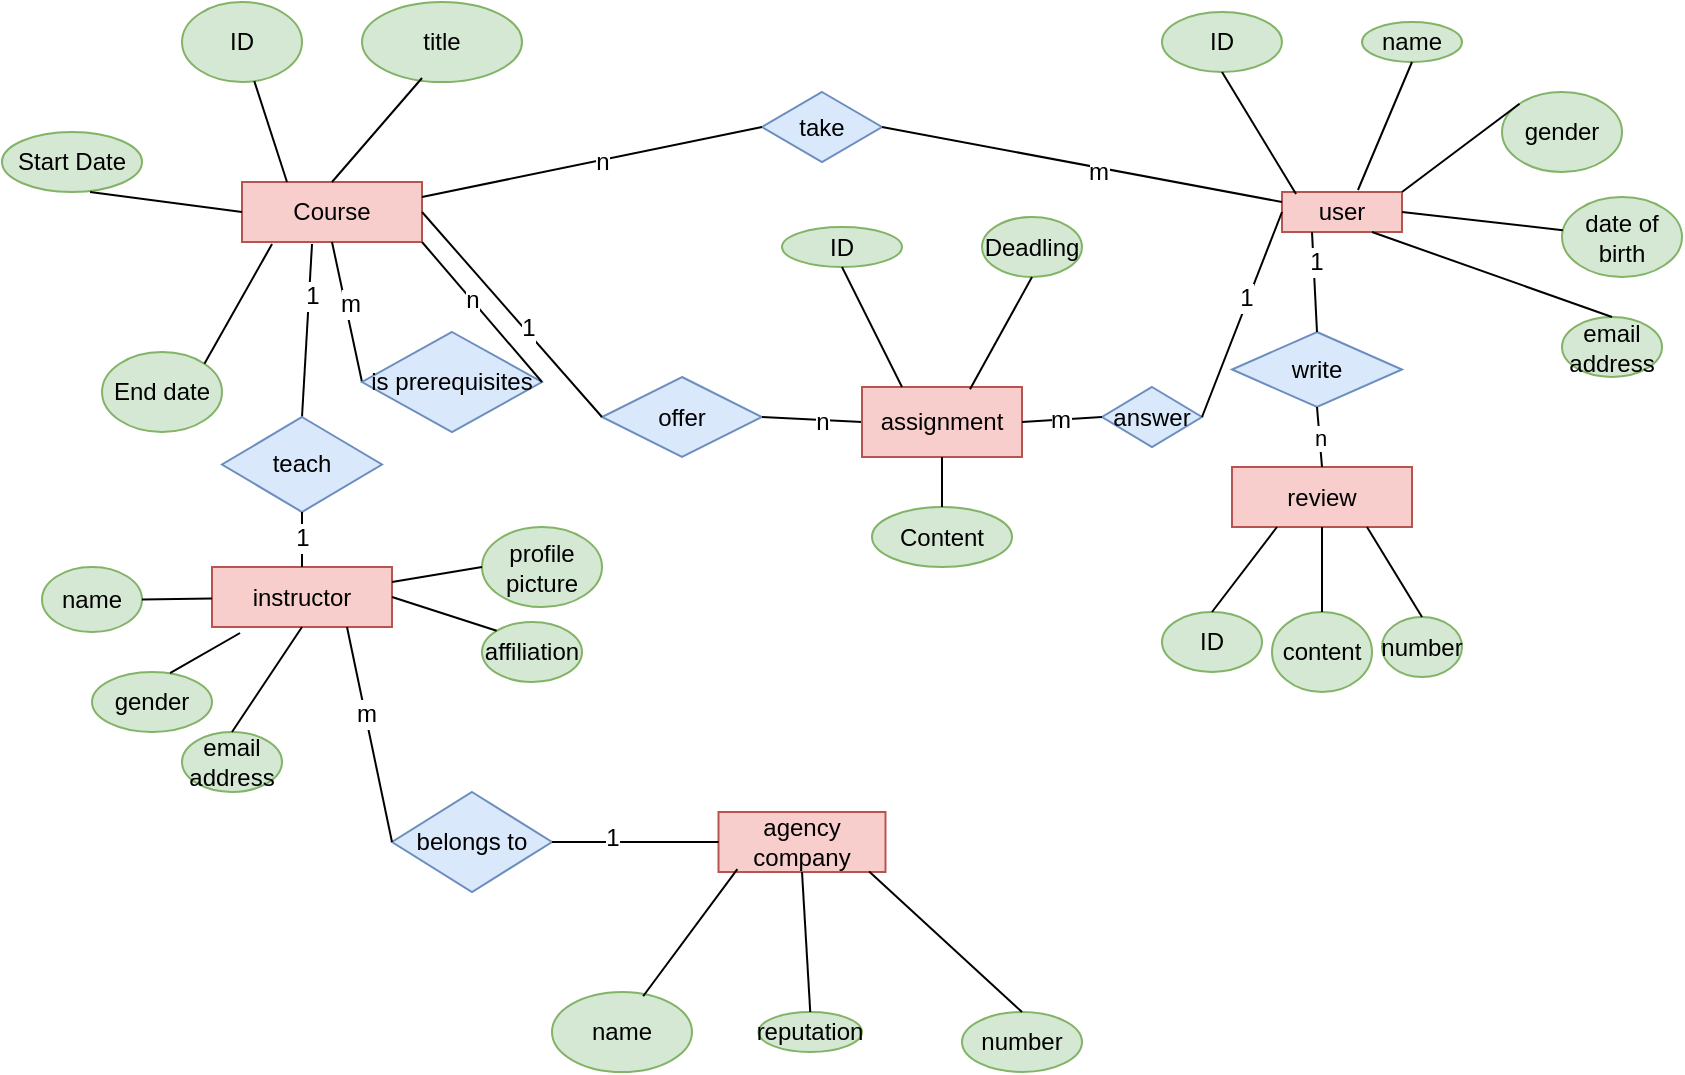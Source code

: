 <mxfile version="12.6.4" type="github">
  <diagram id="yNR6yPrqRglq0oeF5hS5" name="Page-1">
    <mxGraphModel dx="1773" dy="554" grid="1" gridSize="10" guides="1" tooltips="1" connect="1" arrows="1" fold="1" page="1" pageScale="1" pageWidth="827" pageHeight="1169" math="0" shadow="0">
      <root>
        <mxCell id="0"/>
        <mxCell id="1" parent="0"/>
        <mxCell id="lMsgz_5FlAVxc4RHLTfQ-1" value="Course" style="rounded=0;whiteSpace=wrap;html=1;fillColor=#f8cecc;strokeColor=#b85450;" parent="1" vertex="1">
          <mxGeometry x="90" y="135" width="90" height="30" as="geometry"/>
        </mxCell>
        <mxCell id="lMsgz_5FlAVxc4RHLTfQ-2" value="ID&lt;br&gt;" style="ellipse;whiteSpace=wrap;html=1;fillColor=#d5e8d4;strokeColor=#82b366;" parent="1" vertex="1">
          <mxGeometry x="60" y="45" width="60" height="40" as="geometry"/>
        </mxCell>
        <mxCell id="lMsgz_5FlAVxc4RHLTfQ-3" value="" style="endArrow=none;html=1;entryX=0.25;entryY=0;entryDx=0;entryDy=0;" parent="1" source="lMsgz_5FlAVxc4RHLTfQ-2" target="lMsgz_5FlAVxc4RHLTfQ-1" edge="1">
          <mxGeometry width="50" height="50" relative="1" as="geometry">
            <mxPoint x="170" y="290" as="sourcePoint"/>
            <mxPoint x="220" y="190" as="targetPoint"/>
          </mxGeometry>
        </mxCell>
        <mxCell id="lMsgz_5FlAVxc4RHLTfQ-4" value="title" style="ellipse;whiteSpace=wrap;html=1;fillColor=#d5e8d4;strokeColor=#82b366;" parent="1" vertex="1">
          <mxGeometry x="150" y="45" width="80" height="40" as="geometry"/>
        </mxCell>
        <mxCell id="lMsgz_5FlAVxc4RHLTfQ-5" value="" style="endArrow=none;html=1;entryX=0.375;entryY=0.95;entryDx=0;entryDy=0;entryPerimeter=0;exitX=0.5;exitY=0;exitDx=0;exitDy=0;" parent="1" source="lMsgz_5FlAVxc4RHLTfQ-1" target="lMsgz_5FlAVxc4RHLTfQ-4" edge="1">
          <mxGeometry width="50" height="50" relative="1" as="geometry">
            <mxPoint x="170" y="290" as="sourcePoint"/>
            <mxPoint x="220" y="240" as="targetPoint"/>
          </mxGeometry>
        </mxCell>
        <mxCell id="lMsgz_5FlAVxc4RHLTfQ-6" value="End date" style="ellipse;whiteSpace=wrap;html=1;fillColor=#d5e8d4;strokeColor=#82b366;" parent="1" vertex="1">
          <mxGeometry x="20" y="220" width="60" height="40" as="geometry"/>
        </mxCell>
        <mxCell id="lMsgz_5FlAVxc4RHLTfQ-7" value="" style="endArrow=none;html=1;exitX=1;exitY=0;exitDx=0;exitDy=0;entryX=0.167;entryY=1.033;entryDx=0;entryDy=0;entryPerimeter=0;" parent="1" source="lMsgz_5FlAVxc4RHLTfQ-6" target="lMsgz_5FlAVxc4RHLTfQ-1" edge="1">
          <mxGeometry width="50" height="50" relative="1" as="geometry">
            <mxPoint x="130" y="370" as="sourcePoint"/>
            <mxPoint x="207" y="219" as="targetPoint"/>
          </mxGeometry>
        </mxCell>
        <mxCell id="lMsgz_5FlAVxc4RHLTfQ-8" value="Start Date" style="ellipse;whiteSpace=wrap;html=1;fillColor=#d5e8d4;strokeColor=#82b366;" parent="1" vertex="1">
          <mxGeometry x="-30" y="110" width="70" height="30" as="geometry"/>
        </mxCell>
        <mxCell id="lMsgz_5FlAVxc4RHLTfQ-9" value="" style="endArrow=none;html=1;exitX=0.629;exitY=1;exitDx=0;exitDy=0;exitPerimeter=0;entryX=0;entryY=0.5;entryDx=0;entryDy=0;" parent="1" source="lMsgz_5FlAVxc4RHLTfQ-8" target="lMsgz_5FlAVxc4RHLTfQ-1" edge="1">
          <mxGeometry width="50" height="50" relative="1" as="geometry">
            <mxPoint x="130" y="370" as="sourcePoint"/>
            <mxPoint x="230" y="220" as="targetPoint"/>
          </mxGeometry>
        </mxCell>
        <mxCell id="lMsgz_5FlAVxc4RHLTfQ-11" value="" style="endArrow=none;html=1;entryX=0.5;entryY=1;entryDx=0;entryDy=0;exitX=0;exitY=0.5;exitDx=0;exitDy=0;" parent="1" source="lMsgz_5FlAVxc4RHLTfQ-92" target="lMsgz_5FlAVxc4RHLTfQ-1" edge="1">
          <mxGeometry width="50" height="50" relative="1" as="geometry">
            <mxPoint x="188.787" y="229.393" as="sourcePoint"/>
            <mxPoint x="180" y="330" as="targetPoint"/>
          </mxGeometry>
        </mxCell>
        <mxCell id="6eNMQlemD6CoiYL7Ca_S-4" value="m" style="text;html=1;align=center;verticalAlign=middle;resizable=0;points=[];labelBackgroundColor=#ffffff;" parent="lMsgz_5FlAVxc4RHLTfQ-11" vertex="1" connectable="0">
          <mxGeometry x="0.134" y="-2" relative="1" as="geometry">
            <mxPoint y="1" as="offset"/>
          </mxGeometry>
        </mxCell>
        <mxCell id="lMsgz_5FlAVxc4RHLTfQ-12" value="offer" style="rhombus;whiteSpace=wrap;html=1;fillColor=#dae8fc;strokeColor=#6c8ebf;" parent="1" vertex="1">
          <mxGeometry x="270" y="232.5" width="80" height="40" as="geometry"/>
        </mxCell>
        <mxCell id="lMsgz_5FlAVxc4RHLTfQ-13" value="" style="endArrow=none;html=1;entryX=0;entryY=0.5;entryDx=0;entryDy=0;exitX=1;exitY=0.5;exitDx=0;exitDy=0;" parent="1" source="lMsgz_5FlAVxc4RHLTfQ-1" target="lMsgz_5FlAVxc4RHLTfQ-12" edge="1">
          <mxGeometry width="50" height="50" relative="1" as="geometry">
            <mxPoint x="130" y="380" as="sourcePoint"/>
            <mxPoint x="290" y="210" as="targetPoint"/>
          </mxGeometry>
        </mxCell>
        <mxCell id="6eNMQlemD6CoiYL7Ca_S-6" value="1" style="text;html=1;align=center;verticalAlign=middle;resizable=0;points=[];labelBackgroundColor=#ffffff;" parent="lMsgz_5FlAVxc4RHLTfQ-13" vertex="1" connectable="0">
          <mxGeometry x="0.141" y="2" relative="1" as="geometry">
            <mxPoint as="offset"/>
          </mxGeometry>
        </mxCell>
        <mxCell id="lMsgz_5FlAVxc4RHLTfQ-14" value="" style="endArrow=none;html=1;exitX=1;exitY=0.5;exitDx=0;exitDy=0;entryX=0;entryY=0.5;entryDx=0;entryDy=0;" parent="1" source="lMsgz_5FlAVxc4RHLTfQ-12" target="lMsgz_5FlAVxc4RHLTfQ-15" edge="1">
          <mxGeometry width="50" height="50" relative="1" as="geometry">
            <mxPoint x="403" y="302.5" as="sourcePoint"/>
            <mxPoint x="460" y="252.5" as="targetPoint"/>
          </mxGeometry>
        </mxCell>
        <mxCell id="6eNMQlemD6CoiYL7Ca_S-7" value="n" style="text;html=1;align=center;verticalAlign=middle;resizable=0;points=[];labelBackgroundColor=#ffffff;" parent="lMsgz_5FlAVxc4RHLTfQ-14" vertex="1" connectable="0">
          <mxGeometry x="0.607" y="-3" relative="1" as="geometry">
            <mxPoint x="-9.8" y="-2.49" as="offset"/>
          </mxGeometry>
        </mxCell>
        <mxCell id="lMsgz_5FlAVxc4RHLTfQ-15" value="assignment" style="rounded=0;whiteSpace=wrap;html=1;fillColor=#f8cecc;strokeColor=#b85450;" parent="1" vertex="1">
          <mxGeometry x="400" y="237.5" width="80" height="35" as="geometry"/>
        </mxCell>
        <mxCell id="lMsgz_5FlAVxc4RHLTfQ-16" value="ID" style="ellipse;whiteSpace=wrap;html=1;fillColor=#d5e8d4;strokeColor=#82b366;" parent="1" vertex="1">
          <mxGeometry x="360" y="157.5" width="60" height="20" as="geometry"/>
        </mxCell>
        <mxCell id="lMsgz_5FlAVxc4RHLTfQ-17" value="Deadling" style="ellipse;whiteSpace=wrap;html=1;fillColor=#d5e8d4;strokeColor=#82b366;" parent="1" vertex="1">
          <mxGeometry x="460" y="152.5" width="50" height="30" as="geometry"/>
        </mxCell>
        <mxCell id="lMsgz_5FlAVxc4RHLTfQ-18" value="Content" style="ellipse;whiteSpace=wrap;html=1;fillColor=#d5e8d4;strokeColor=#82b366;" parent="1" vertex="1">
          <mxGeometry x="405" y="297.5" width="70" height="30" as="geometry"/>
        </mxCell>
        <mxCell id="lMsgz_5FlAVxc4RHLTfQ-19" value="" style="endArrow=none;html=1;entryX=0.5;entryY=1;entryDx=0;entryDy=0;exitX=0.25;exitY=0;exitDx=0;exitDy=0;" parent="1" source="lMsgz_5FlAVxc4RHLTfQ-15" target="lMsgz_5FlAVxc4RHLTfQ-16" edge="1">
          <mxGeometry width="50" height="50" relative="1" as="geometry">
            <mxPoint x="100" y="482.5" as="sourcePoint"/>
            <mxPoint x="370" y="262.5" as="targetPoint"/>
          </mxGeometry>
        </mxCell>
        <mxCell id="lMsgz_5FlAVxc4RHLTfQ-20" value="" style="endArrow=none;html=1;exitX=0.675;exitY=0.033;exitDx=0;exitDy=0;exitPerimeter=0;entryX=0.5;entryY=1;entryDx=0;entryDy=0;" parent="1" source="lMsgz_5FlAVxc4RHLTfQ-15" target="lMsgz_5FlAVxc4RHLTfQ-17" edge="1">
          <mxGeometry width="50" height="50" relative="1" as="geometry">
            <mxPoint x="420" y="252.51" as="sourcePoint"/>
            <mxPoint x="460" y="202.5" as="targetPoint"/>
          </mxGeometry>
        </mxCell>
        <mxCell id="lMsgz_5FlAVxc4RHLTfQ-21" value="" style="endArrow=none;html=1;entryX=0.5;entryY=1;entryDx=0;entryDy=0;exitX=0.5;exitY=0;exitDx=0;exitDy=0;" parent="1" source="lMsgz_5FlAVxc4RHLTfQ-18" target="lMsgz_5FlAVxc4RHLTfQ-15" edge="1">
          <mxGeometry width="50" height="50" relative="1" as="geometry">
            <mxPoint x="430" y="262.51" as="sourcePoint"/>
            <mxPoint x="420" y="212.5" as="targetPoint"/>
          </mxGeometry>
        </mxCell>
        <mxCell id="lMsgz_5FlAVxc4RHLTfQ-22" value="answer" style="rhombus;whiteSpace=wrap;html=1;fillColor=#dae8fc;strokeColor=#6c8ebf;" parent="1" vertex="1">
          <mxGeometry x="520" y="237.5" width="50" height="30" as="geometry"/>
        </mxCell>
        <mxCell id="lMsgz_5FlAVxc4RHLTfQ-23" value="" style="endArrow=none;html=1;entryX=1;entryY=0.5;entryDx=0;entryDy=0;exitX=0;exitY=0.5;exitDx=0;exitDy=0;" parent="1" source="lMsgz_5FlAVxc4RHLTfQ-22" target="lMsgz_5FlAVxc4RHLTfQ-15" edge="1">
          <mxGeometry width="50" height="50" relative="1" as="geometry">
            <mxPoint x="480" y="272.51" as="sourcePoint"/>
            <mxPoint x="470" y="222.5" as="targetPoint"/>
          </mxGeometry>
        </mxCell>
        <mxCell id="6eNMQlemD6CoiYL7Ca_S-11" value="m" style="text;html=1;align=center;verticalAlign=middle;resizable=0;points=[];labelBackgroundColor=#ffffff;" parent="lMsgz_5FlAVxc4RHLTfQ-23" vertex="1" connectable="0">
          <mxGeometry x="0.051" relative="1" as="geometry">
            <mxPoint as="offset"/>
          </mxGeometry>
        </mxCell>
        <mxCell id="lMsgz_5FlAVxc4RHLTfQ-24" value="user" style="rounded=0;whiteSpace=wrap;html=1;fillColor=#f8cecc;strokeColor=#b85450;" parent="1" vertex="1">
          <mxGeometry x="610" y="140" width="60" height="20" as="geometry"/>
        </mxCell>
        <mxCell id="lMsgz_5FlAVxc4RHLTfQ-25" value="" style="endArrow=none;html=1;entryX=1;entryY=0.5;entryDx=0;entryDy=0;exitX=0;exitY=0.5;exitDx=0;exitDy=0;" parent="1" source="lMsgz_5FlAVxc4RHLTfQ-24" target="lMsgz_5FlAVxc4RHLTfQ-22" edge="1">
          <mxGeometry width="50" height="50" relative="1" as="geometry">
            <mxPoint x="420" y="180.01" as="sourcePoint"/>
            <mxPoint x="410" y="130" as="targetPoint"/>
          </mxGeometry>
        </mxCell>
        <mxCell id="6eNMQlemD6CoiYL7Ca_S-10" value="1" style="text;html=1;align=center;verticalAlign=middle;resizable=0;points=[];labelBackgroundColor=#ffffff;" parent="lMsgz_5FlAVxc4RHLTfQ-25" vertex="1" connectable="0">
          <mxGeometry x="-0.153" y="-1" relative="1" as="geometry">
            <mxPoint as="offset"/>
          </mxGeometry>
        </mxCell>
        <mxCell id="lMsgz_5FlAVxc4RHLTfQ-26" value="ID" style="ellipse;whiteSpace=wrap;html=1;fillColor=#d5e8d4;strokeColor=#82b366;" parent="1" vertex="1">
          <mxGeometry x="550" y="50" width="60" height="30" as="geometry"/>
        </mxCell>
        <mxCell id="lMsgz_5FlAVxc4RHLTfQ-27" value="name" style="ellipse;whiteSpace=wrap;html=1;fillColor=#d5e8d4;strokeColor=#82b366;" parent="1" vertex="1">
          <mxGeometry x="650" y="55" width="50" height="20" as="geometry"/>
        </mxCell>
        <mxCell id="lMsgz_5FlAVxc4RHLTfQ-28" value="email address" style="ellipse;whiteSpace=wrap;html=1;fillColor=#d5e8d4;strokeColor=#82b366;" parent="1" vertex="1">
          <mxGeometry x="750" y="202.5" width="50" height="30" as="geometry"/>
        </mxCell>
        <mxCell id="lMsgz_5FlAVxc4RHLTfQ-29" value="date of birth" style="ellipse;whiteSpace=wrap;html=1;fillColor=#d5e8d4;strokeColor=#82b366;" parent="1" vertex="1">
          <mxGeometry x="750" y="142.5" width="60" height="40" as="geometry"/>
        </mxCell>
        <mxCell id="lMsgz_5FlAVxc4RHLTfQ-30" value="" style="endArrow=none;html=1;exitX=0.117;exitY=0.05;exitDx=0;exitDy=0;exitPerimeter=0;entryX=0.5;entryY=1;entryDx=0;entryDy=0;" parent="1" source="lMsgz_5FlAVxc4RHLTfQ-24" target="lMsgz_5FlAVxc4RHLTfQ-26" edge="1">
          <mxGeometry width="50" height="50" relative="1" as="geometry">
            <mxPoint x="430" y="190.01" as="sourcePoint"/>
            <mxPoint x="550" y="130" as="targetPoint"/>
          </mxGeometry>
        </mxCell>
        <mxCell id="lMsgz_5FlAVxc4RHLTfQ-31" value="" style="endArrow=none;html=1;exitX=0.633;exitY=-0.05;exitDx=0;exitDy=0;exitPerimeter=0;entryX=0.5;entryY=1;entryDx=0;entryDy=0;" parent="1" source="lMsgz_5FlAVxc4RHLTfQ-24" target="lMsgz_5FlAVxc4RHLTfQ-27" edge="1">
          <mxGeometry width="50" height="50" relative="1" as="geometry">
            <mxPoint x="440" y="200.01" as="sourcePoint"/>
            <mxPoint x="680" y="100" as="targetPoint"/>
          </mxGeometry>
        </mxCell>
        <mxCell id="lMsgz_5FlAVxc4RHLTfQ-32" value="" style="endArrow=none;html=1;entryX=0.75;entryY=1;entryDx=0;entryDy=0;exitX=0.5;exitY=0;exitDx=0;exitDy=0;" parent="1" source="lMsgz_5FlAVxc4RHLTfQ-28" target="lMsgz_5FlAVxc4RHLTfQ-24" edge="1">
          <mxGeometry width="50" height="50" relative="1" as="geometry">
            <mxPoint x="450" y="210.01" as="sourcePoint"/>
            <mxPoint x="440" y="160" as="targetPoint"/>
          </mxGeometry>
        </mxCell>
        <mxCell id="lMsgz_5FlAVxc4RHLTfQ-33" value="" style="endArrow=none;html=1;entryX=1;entryY=0.5;entryDx=0;entryDy=0;" parent="1" source="lMsgz_5FlAVxc4RHLTfQ-29" target="lMsgz_5FlAVxc4RHLTfQ-24" edge="1">
          <mxGeometry width="50" height="50" relative="1" as="geometry">
            <mxPoint x="460" y="220.01" as="sourcePoint"/>
            <mxPoint x="450" y="170" as="targetPoint"/>
          </mxGeometry>
        </mxCell>
        <mxCell id="lMsgz_5FlAVxc4RHLTfQ-34" value="instructor" style="rounded=0;whiteSpace=wrap;html=1;fillColor=#f8cecc;strokeColor=#b85450;" parent="1" vertex="1">
          <mxGeometry x="75" y="327.5" width="90" height="30" as="geometry"/>
        </mxCell>
        <mxCell id="lMsgz_5FlAVxc4RHLTfQ-35" value="name" style="ellipse;whiteSpace=wrap;html=1;fillColor=#d5e8d4;strokeColor=#82b366;" parent="1" vertex="1">
          <mxGeometry x="-10" y="327.5" width="50" height="32.5" as="geometry"/>
        </mxCell>
        <mxCell id="lMsgz_5FlAVxc4RHLTfQ-36" value="gender" style="ellipse;whiteSpace=wrap;html=1;fillColor=#d5e8d4;strokeColor=#82b366;" parent="1" vertex="1">
          <mxGeometry x="15" y="380" width="60" height="30" as="geometry"/>
        </mxCell>
        <mxCell id="lMsgz_5FlAVxc4RHLTfQ-37" value="" style="endArrow=none;html=1;entryX=1;entryY=0.5;entryDx=0;entryDy=0;" parent="1" source="lMsgz_5FlAVxc4RHLTfQ-34" target="lMsgz_5FlAVxc4RHLTfQ-35" edge="1">
          <mxGeometry width="50" height="50" relative="1" as="geometry">
            <mxPoint x="530" y="230.01" as="sourcePoint"/>
            <mxPoint x="520" y="180" as="targetPoint"/>
          </mxGeometry>
        </mxCell>
        <mxCell id="lMsgz_5FlAVxc4RHLTfQ-38" value="" style="endArrow=none;html=1;entryX=0.65;entryY=0.02;entryDx=0;entryDy=0;exitX=0.156;exitY=1.1;exitDx=0;exitDy=0;exitPerimeter=0;entryPerimeter=0;" parent="1" source="lMsgz_5FlAVxc4RHLTfQ-34" target="lMsgz_5FlAVxc4RHLTfQ-36" edge="1">
          <mxGeometry width="50" height="50" relative="1" as="geometry">
            <mxPoint x="540" y="240.01" as="sourcePoint"/>
            <mxPoint x="530" y="190" as="targetPoint"/>
          </mxGeometry>
        </mxCell>
        <mxCell id="lMsgz_5FlAVxc4RHLTfQ-40" value="" style="endArrow=none;html=1;entryX=0.389;entryY=1.033;entryDx=0;entryDy=0;exitX=0.5;exitY=0;exitDx=0;exitDy=0;entryPerimeter=0;" parent="1" source="lMsgz_5FlAVxc4RHLTfQ-103" target="lMsgz_5FlAVxc4RHLTfQ-1" edge="1">
          <mxGeometry width="50" height="50" relative="1" as="geometry">
            <mxPoint x="122.5" y="255" as="sourcePoint"/>
            <mxPoint x="540" y="200" as="targetPoint"/>
          </mxGeometry>
        </mxCell>
        <mxCell id="6eNMQlemD6CoiYL7Ca_S-3" value="1" style="text;html=1;align=center;verticalAlign=middle;resizable=0;points=[];labelBackgroundColor=#ffffff;" parent="lMsgz_5FlAVxc4RHLTfQ-40" vertex="1" connectable="0">
          <mxGeometry x="0.401" y="-1" relative="1" as="geometry">
            <mxPoint as="offset"/>
          </mxGeometry>
        </mxCell>
        <mxCell id="lMsgz_5FlAVxc4RHLTfQ-41" value="" style="endArrow=none;html=1;entryX=0.236;entryY=1.029;entryDx=0;entryDy=0;exitX=0.5;exitY=0;exitDx=0;exitDy=0;entryPerimeter=0;" parent="1" source="lMsgz_5FlAVxc4RHLTfQ-103" edge="1">
          <mxGeometry width="50" height="50" relative="1" as="geometry">
            <mxPoint x="560" y="260.01" as="sourcePoint"/>
            <mxPoint x="107.98" y="291.015" as="targetPoint"/>
          </mxGeometry>
        </mxCell>
        <mxCell id="lMsgz_5FlAVxc4RHLTfQ-65" value="agency company" style="rounded=0;whiteSpace=wrap;html=1;fillColor=#f8cecc;strokeColor=#b85450;" parent="1" vertex="1">
          <mxGeometry x="328.25" y="450" width="83.5" height="30" as="geometry"/>
        </mxCell>
        <mxCell id="lMsgz_5FlAVxc4RHLTfQ-67" value="reputation" style="ellipse;whiteSpace=wrap;html=1;fillColor=#d5e8d4;strokeColor=#82b366;" parent="1" vertex="1">
          <mxGeometry x="348.25" y="550" width="51.75" height="20" as="geometry"/>
        </mxCell>
        <mxCell id="lMsgz_5FlAVxc4RHLTfQ-68" value="number" style="ellipse;whiteSpace=wrap;html=1;fillColor=#d5e8d4;strokeColor=#82b366;" parent="1" vertex="1">
          <mxGeometry x="450" y="550" width="60" height="30" as="geometry"/>
        </mxCell>
        <mxCell id="lMsgz_5FlAVxc4RHLTfQ-71" value="name" style="ellipse;whiteSpace=wrap;html=1;fillColor=#d5e8d4;strokeColor=#82b366;" parent="1" vertex="1">
          <mxGeometry x="245" y="540" width="70" height="40" as="geometry"/>
        </mxCell>
        <mxCell id="lMsgz_5FlAVxc4RHLTfQ-73" value="" style="endArrow=none;html=1;entryX=0.113;entryY=0.953;entryDx=0;entryDy=0;exitX=0.651;exitY=0.053;exitDx=0;exitDy=0;entryPerimeter=0;exitPerimeter=0;" parent="1" source="lMsgz_5FlAVxc4RHLTfQ-71" target="lMsgz_5FlAVxc4RHLTfQ-65" edge="1">
          <mxGeometry width="50" height="50" relative="1" as="geometry">
            <mxPoint x="700" y="497.51" as="sourcePoint"/>
            <mxPoint x="690" y="447.5" as="targetPoint"/>
          </mxGeometry>
        </mxCell>
        <mxCell id="lMsgz_5FlAVxc4RHLTfQ-74" value="" style="endArrow=none;html=1;entryX=0.5;entryY=1;entryDx=0;entryDy=0;exitX=0.5;exitY=0;exitDx=0;exitDy=0;" parent="1" source="lMsgz_5FlAVxc4RHLTfQ-67" target="lMsgz_5FlAVxc4RHLTfQ-65" edge="1">
          <mxGeometry width="50" height="50" relative="1" as="geometry">
            <mxPoint x="710" y="507.51" as="sourcePoint"/>
            <mxPoint x="700" y="457.5" as="targetPoint"/>
          </mxGeometry>
        </mxCell>
        <mxCell id="lMsgz_5FlAVxc4RHLTfQ-75" value="" style="endArrow=none;html=1;entryX=0.902;entryY=0.992;entryDx=0;entryDy=0;exitX=0.5;exitY=0;exitDx=0;exitDy=0;entryPerimeter=0;" parent="1" source="lMsgz_5FlAVxc4RHLTfQ-68" target="lMsgz_5FlAVxc4RHLTfQ-65" edge="1">
          <mxGeometry width="50" height="50" relative="1" as="geometry">
            <mxPoint x="720" y="517.51" as="sourcePoint"/>
            <mxPoint x="710" y="467.5" as="targetPoint"/>
          </mxGeometry>
        </mxCell>
        <mxCell id="lMsgz_5FlAVxc4RHLTfQ-79" value="belongs to" style="rhombus;whiteSpace=wrap;html=1;fillColor=#dae8fc;strokeColor=#6c8ebf;" parent="1" vertex="1">
          <mxGeometry x="165" y="440" width="80" height="50" as="geometry"/>
        </mxCell>
        <mxCell id="lMsgz_5FlAVxc4RHLTfQ-80" value="" style="endArrow=none;html=1;entryX=0.75;entryY=1;entryDx=0;entryDy=0;exitX=0;exitY=0.5;exitDx=0;exitDy=0;" parent="1" source="lMsgz_5FlAVxc4RHLTfQ-79" target="lMsgz_5FlAVxc4RHLTfQ-34" edge="1">
          <mxGeometry width="50" height="50" relative="1" as="geometry">
            <mxPoint x="760" y="460.01" as="sourcePoint"/>
            <mxPoint x="750" y="410" as="targetPoint"/>
          </mxGeometry>
        </mxCell>
        <mxCell id="6eNMQlemD6CoiYL7Ca_S-12" value="m" style="text;html=1;align=center;verticalAlign=middle;resizable=0;points=[];labelBackgroundColor=#ffffff;" parent="lMsgz_5FlAVxc4RHLTfQ-80" vertex="1" connectable="0">
          <mxGeometry x="0.189" relative="1" as="geometry">
            <mxPoint as="offset"/>
          </mxGeometry>
        </mxCell>
        <mxCell id="lMsgz_5FlAVxc4RHLTfQ-81" value="" style="endArrow=none;html=1;entryX=1;entryY=0.5;entryDx=0;entryDy=0;exitX=0;exitY=0.5;exitDx=0;exitDy=0;" parent="1" source="lMsgz_5FlAVxc4RHLTfQ-65" target="lMsgz_5FlAVxc4RHLTfQ-79" edge="1">
          <mxGeometry width="50" height="50" relative="1" as="geometry">
            <mxPoint x="770" y="567.51" as="sourcePoint"/>
            <mxPoint x="760" y="517.5" as="targetPoint"/>
          </mxGeometry>
        </mxCell>
        <mxCell id="6eNMQlemD6CoiYL7Ca_S-13" value="1" style="text;html=1;align=center;verticalAlign=middle;resizable=0;points=[];labelBackgroundColor=#ffffff;" parent="lMsgz_5FlAVxc4RHLTfQ-81" vertex="1" connectable="0">
          <mxGeometry x="0.303" y="-2" relative="1" as="geometry">
            <mxPoint as="offset"/>
          </mxGeometry>
        </mxCell>
        <mxCell id="lMsgz_5FlAVxc4RHLTfQ-82" value="write" style="rhombus;whiteSpace=wrap;html=1;fillColor=#dae8fc;strokeColor=#6c8ebf;" parent="1" vertex="1">
          <mxGeometry x="585" y="210" width="85" height="37.5" as="geometry"/>
        </mxCell>
        <mxCell id="lMsgz_5FlAVxc4RHLTfQ-83" value="" style="endArrow=none;html=1;entryX=0.25;entryY=1;entryDx=0;entryDy=0;exitX=0.5;exitY=0;exitDx=0;exitDy=0;" parent="1" source="lMsgz_5FlAVxc4RHLTfQ-82" target="lMsgz_5FlAVxc4RHLTfQ-24" edge="1">
          <mxGeometry width="50" height="50" relative="1" as="geometry">
            <mxPoint x="490" y="592.5" as="sourcePoint"/>
            <mxPoint x="770" y="527.5" as="targetPoint"/>
            <Array as="points"/>
          </mxGeometry>
        </mxCell>
        <mxCell id="6eNMQlemD6CoiYL7Ca_S-1" value="1" style="text;html=1;align=center;verticalAlign=middle;resizable=0;points=[];labelBackgroundColor=#ffffff;" parent="lMsgz_5FlAVxc4RHLTfQ-83" vertex="1" connectable="0">
          <mxGeometry x="0.398" y="-1" relative="1" as="geometry">
            <mxPoint as="offset"/>
          </mxGeometry>
        </mxCell>
        <mxCell id="lMsgz_5FlAVxc4RHLTfQ-84" value="review" style="rounded=0;whiteSpace=wrap;html=1;fillColor=#f8cecc;strokeColor=#b85450;" parent="1" vertex="1">
          <mxGeometry x="585" y="277.5" width="90" height="30" as="geometry"/>
        </mxCell>
        <mxCell id="lMsgz_5FlAVxc4RHLTfQ-85" value="n" style="endArrow=none;html=1;entryX=0.5;entryY=1;entryDx=0;entryDy=0;exitX=0.5;exitY=0;exitDx=0;exitDy=0;" parent="1" source="lMsgz_5FlAVxc4RHLTfQ-84" target="lMsgz_5FlAVxc4RHLTfQ-82" edge="1">
          <mxGeometry width="50" height="50" relative="1" as="geometry">
            <mxPoint x="628" y="300" as="sourcePoint"/>
            <mxPoint x="860" y="350" as="targetPoint"/>
          </mxGeometry>
        </mxCell>
        <mxCell id="lMsgz_5FlAVxc4RHLTfQ-86" value="ID" style="ellipse;whiteSpace=wrap;html=1;fillColor=#d5e8d4;strokeColor=#82b366;" parent="1" vertex="1">
          <mxGeometry x="550" y="350" width="50" height="30" as="geometry"/>
        </mxCell>
        <mxCell id="lMsgz_5FlAVxc4RHLTfQ-87" value="content" style="ellipse;whiteSpace=wrap;html=1;fillColor=#d5e8d4;strokeColor=#82b366;" parent="1" vertex="1">
          <mxGeometry x="605" y="350" width="50" height="40" as="geometry"/>
        </mxCell>
        <mxCell id="lMsgz_5FlAVxc4RHLTfQ-88" value="number" style="ellipse;whiteSpace=wrap;html=1;fillColor=#d5e8d4;strokeColor=#82b366;" parent="1" vertex="1">
          <mxGeometry x="660" y="352.5" width="40" height="30" as="geometry"/>
        </mxCell>
        <mxCell id="lMsgz_5FlAVxc4RHLTfQ-89" value="" style="endArrow=none;html=1;entryX=0.25;entryY=1;entryDx=0;entryDy=0;exitX=0.5;exitY=0;exitDx=0;exitDy=0;" parent="1" source="lMsgz_5FlAVxc4RHLTfQ-86" target="lMsgz_5FlAVxc4RHLTfQ-84" edge="1">
          <mxGeometry width="50" height="50" relative="1" as="geometry">
            <mxPoint x="800" y="555.01" as="sourcePoint"/>
            <mxPoint x="790" y="505" as="targetPoint"/>
          </mxGeometry>
        </mxCell>
        <mxCell id="lMsgz_5FlAVxc4RHLTfQ-90" value="" style="endArrow=none;html=1;entryX=0.5;entryY=1;entryDx=0;entryDy=0;exitX=0.5;exitY=0;exitDx=0;exitDy=0;" parent="1" source="lMsgz_5FlAVxc4RHLTfQ-87" target="lMsgz_5FlAVxc4RHLTfQ-84" edge="1">
          <mxGeometry width="50" height="50" relative="1" as="geometry">
            <mxPoint x="810" y="565.01" as="sourcePoint"/>
            <mxPoint x="800" y="515" as="targetPoint"/>
          </mxGeometry>
        </mxCell>
        <mxCell id="lMsgz_5FlAVxc4RHLTfQ-91" value="" style="endArrow=none;html=1;entryX=0.75;entryY=1;entryDx=0;entryDy=0;exitX=0.5;exitY=0;exitDx=0;exitDy=0;" parent="1" source="lMsgz_5FlAVxc4RHLTfQ-88" target="lMsgz_5FlAVxc4RHLTfQ-84" edge="1">
          <mxGeometry width="50" height="50" relative="1" as="geometry">
            <mxPoint x="820" y="575.01" as="sourcePoint"/>
            <mxPoint x="810" y="525" as="targetPoint"/>
          </mxGeometry>
        </mxCell>
        <mxCell id="lMsgz_5FlAVxc4RHLTfQ-92" value="is prerequisites" style="rhombus;whiteSpace=wrap;html=1;fillColor=#dae8fc;strokeColor=#6c8ebf;" parent="1" vertex="1">
          <mxGeometry x="150" y="210" width="90" height="50" as="geometry"/>
        </mxCell>
        <mxCell id="lMsgz_5FlAVxc4RHLTfQ-93" value="" style="endArrow=none;html=1;entryX=1;entryY=1;entryDx=0;entryDy=0;exitX=1;exitY=0.5;exitDx=0;exitDy=0;" parent="1" source="lMsgz_5FlAVxc4RHLTfQ-92" target="lMsgz_5FlAVxc4RHLTfQ-1" edge="1">
          <mxGeometry width="50" height="50" relative="1" as="geometry">
            <mxPoint x="185" y="265" as="sourcePoint"/>
            <mxPoint x="235" y="215" as="targetPoint"/>
          </mxGeometry>
        </mxCell>
        <mxCell id="6eNMQlemD6CoiYL7Ca_S-5" value="n" style="text;html=1;align=center;verticalAlign=middle;resizable=0;points=[];labelBackgroundColor=#ffffff;" parent="lMsgz_5FlAVxc4RHLTfQ-93" vertex="1" connectable="0">
          <mxGeometry x="0.169" relative="1" as="geometry">
            <mxPoint as="offset"/>
          </mxGeometry>
        </mxCell>
        <mxCell id="lMsgz_5FlAVxc4RHLTfQ-96" value="gender" style="ellipse;whiteSpace=wrap;html=1;fillColor=#d5e8d4;strokeColor=#82b366;" parent="1" vertex="1">
          <mxGeometry x="720" y="90" width="60" height="40" as="geometry"/>
        </mxCell>
        <mxCell id="lMsgz_5FlAVxc4RHLTfQ-97" value="" style="endArrow=none;html=1;entryX=1;entryY=0;entryDx=0;entryDy=0;exitX=0;exitY=0;exitDx=0;exitDy=0;" parent="1" source="lMsgz_5FlAVxc4RHLTfQ-96" target="lMsgz_5FlAVxc4RHLTfQ-24" edge="1">
          <mxGeometry width="50" height="50" relative="1" as="geometry">
            <mxPoint x="665" y="302.5" as="sourcePoint"/>
            <mxPoint x="715" y="252.5" as="targetPoint"/>
          </mxGeometry>
        </mxCell>
        <mxCell id="lMsgz_5FlAVxc4RHLTfQ-98" value="take" style="rhombus;whiteSpace=wrap;html=1;fillColor=#dae8fc;strokeColor=#6c8ebf;" parent="1" vertex="1">
          <mxGeometry x="350" y="90" width="60" height="35" as="geometry"/>
        </mxCell>
        <mxCell id="lMsgz_5FlAVxc4RHLTfQ-99" value="" style="endArrow=none;html=1;exitX=1;exitY=0.25;exitDx=0;exitDy=0;entryX=0;entryY=0.5;entryDx=0;entryDy=0;" parent="1" source="lMsgz_5FlAVxc4RHLTfQ-1" target="lMsgz_5FlAVxc4RHLTfQ-98" edge="1">
          <mxGeometry width="50" height="50" relative="1" as="geometry">
            <mxPoint x="190" y="135" as="sourcePoint"/>
            <mxPoint x="240" y="85" as="targetPoint"/>
          </mxGeometry>
        </mxCell>
        <mxCell id="6eNMQlemD6CoiYL7Ca_S-9" value="n" style="text;html=1;align=center;verticalAlign=middle;resizable=0;points=[];labelBackgroundColor=#ffffff;" parent="lMsgz_5FlAVxc4RHLTfQ-99" vertex="1" connectable="0">
          <mxGeometry x="0.056" y="-1" relative="1" as="geometry">
            <mxPoint as="offset"/>
          </mxGeometry>
        </mxCell>
        <mxCell id="lMsgz_5FlAVxc4RHLTfQ-100" value="" style="endArrow=none;html=1;exitX=1;exitY=0.5;exitDx=0;exitDy=0;entryX=0;entryY=0.25;entryDx=0;entryDy=0;" parent="1" source="lMsgz_5FlAVxc4RHLTfQ-98" target="lMsgz_5FlAVxc4RHLTfQ-24" edge="1">
          <mxGeometry width="50" height="50" relative="1" as="geometry">
            <mxPoint x="480" y="110" as="sourcePoint"/>
            <mxPoint x="530" y="60" as="targetPoint"/>
          </mxGeometry>
        </mxCell>
        <mxCell id="6eNMQlemD6CoiYL7Ca_S-8" value="m" style="text;html=1;align=center;verticalAlign=middle;resizable=0;points=[];labelBackgroundColor=#ffffff;" parent="lMsgz_5FlAVxc4RHLTfQ-100" vertex="1" connectable="0">
          <mxGeometry x="0.084" y="-2" relative="1" as="geometry">
            <mxPoint as="offset"/>
          </mxGeometry>
        </mxCell>
        <mxCell id="lMsgz_5FlAVxc4RHLTfQ-103" value="teach" style="rhombus;whiteSpace=wrap;html=1;fillColor=#dae8fc;strokeColor=#6c8ebf;" parent="1" vertex="1">
          <mxGeometry x="80" y="252.5" width="80" height="47.5" as="geometry"/>
        </mxCell>
        <mxCell id="lMsgz_5FlAVxc4RHLTfQ-104" value="" style="endArrow=none;html=1;entryX=0.5;entryY=1;entryDx=0;entryDy=0;exitX=0.5;exitY=0;exitDx=0;exitDy=0;" parent="1" source="lMsgz_5FlAVxc4RHLTfQ-34" target="lMsgz_5FlAVxc4RHLTfQ-103" edge="1">
          <mxGeometry width="50" height="50" relative="1" as="geometry">
            <mxPoint x="105" y="370" as="sourcePoint"/>
            <mxPoint x="107.98" y="291.015" as="targetPoint"/>
          </mxGeometry>
        </mxCell>
        <mxCell id="6eNMQlemD6CoiYL7Ca_S-2" value="1" style="text;html=1;align=center;verticalAlign=middle;resizable=0;points=[];labelBackgroundColor=#ffffff;" parent="lMsgz_5FlAVxc4RHLTfQ-104" vertex="1" connectable="0">
          <mxGeometry x="0.709" relative="1" as="geometry">
            <mxPoint y="9" as="offset"/>
          </mxGeometry>
        </mxCell>
        <mxCell id="lMsgz_5FlAVxc4RHLTfQ-105" value="email address" style="ellipse;whiteSpace=wrap;html=1;fillColor=#d5e8d4;strokeColor=#82b366;" parent="1" vertex="1">
          <mxGeometry x="60" y="410" width="50" height="30" as="geometry"/>
        </mxCell>
        <mxCell id="lMsgz_5FlAVxc4RHLTfQ-106" value="" style="endArrow=none;html=1;entryX=0.5;entryY=0;entryDx=0;entryDy=0;exitX=0.5;exitY=1;exitDx=0;exitDy=0;" parent="1" source="lMsgz_5FlAVxc4RHLTfQ-34" target="lMsgz_5FlAVxc4RHLTfQ-105" edge="1">
          <mxGeometry width="50" height="50" relative="1" as="geometry">
            <mxPoint x="110" y="480" as="sourcePoint"/>
            <mxPoint x="142.5" y="357.5" as="targetPoint"/>
          </mxGeometry>
        </mxCell>
        <mxCell id="lMsgz_5FlAVxc4RHLTfQ-107" value="affiliation" style="ellipse;whiteSpace=wrap;html=1;fillColor=#d5e8d4;strokeColor=#82b366;" parent="1" vertex="1">
          <mxGeometry x="210" y="355" width="50" height="30" as="geometry"/>
        </mxCell>
        <mxCell id="lMsgz_5FlAVxc4RHLTfQ-108" value="profile picture" style="ellipse;whiteSpace=wrap;html=1;fillColor=#d5e8d4;strokeColor=#82b366;" parent="1" vertex="1">
          <mxGeometry x="210" y="307.5" width="60" height="40" as="geometry"/>
        </mxCell>
        <mxCell id="lMsgz_5FlAVxc4RHLTfQ-109" value="" style="endArrow=none;html=1;entryX=0;entryY=0.5;entryDx=0;entryDy=0;exitX=1;exitY=0.25;exitDx=0;exitDy=0;" parent="1" source="lMsgz_5FlAVxc4RHLTfQ-34" target="lMsgz_5FlAVxc4RHLTfQ-108" edge="1">
          <mxGeometry width="50" height="50" relative="1" as="geometry">
            <mxPoint x="-30" y="800" as="sourcePoint"/>
            <mxPoint x="20" y="750" as="targetPoint"/>
          </mxGeometry>
        </mxCell>
        <mxCell id="lMsgz_5FlAVxc4RHLTfQ-110" value="" style="endArrow=none;html=1;entryX=0;entryY=0;entryDx=0;entryDy=0;exitX=1;exitY=0.5;exitDx=0;exitDy=0;" parent="1" source="lMsgz_5FlAVxc4RHLTfQ-34" target="lMsgz_5FlAVxc4RHLTfQ-107" edge="1">
          <mxGeometry width="50" height="50" relative="1" as="geometry">
            <mxPoint x="-30" y="800" as="sourcePoint"/>
            <mxPoint x="20" y="750" as="targetPoint"/>
          </mxGeometry>
        </mxCell>
      </root>
    </mxGraphModel>
  </diagram>
</mxfile>
